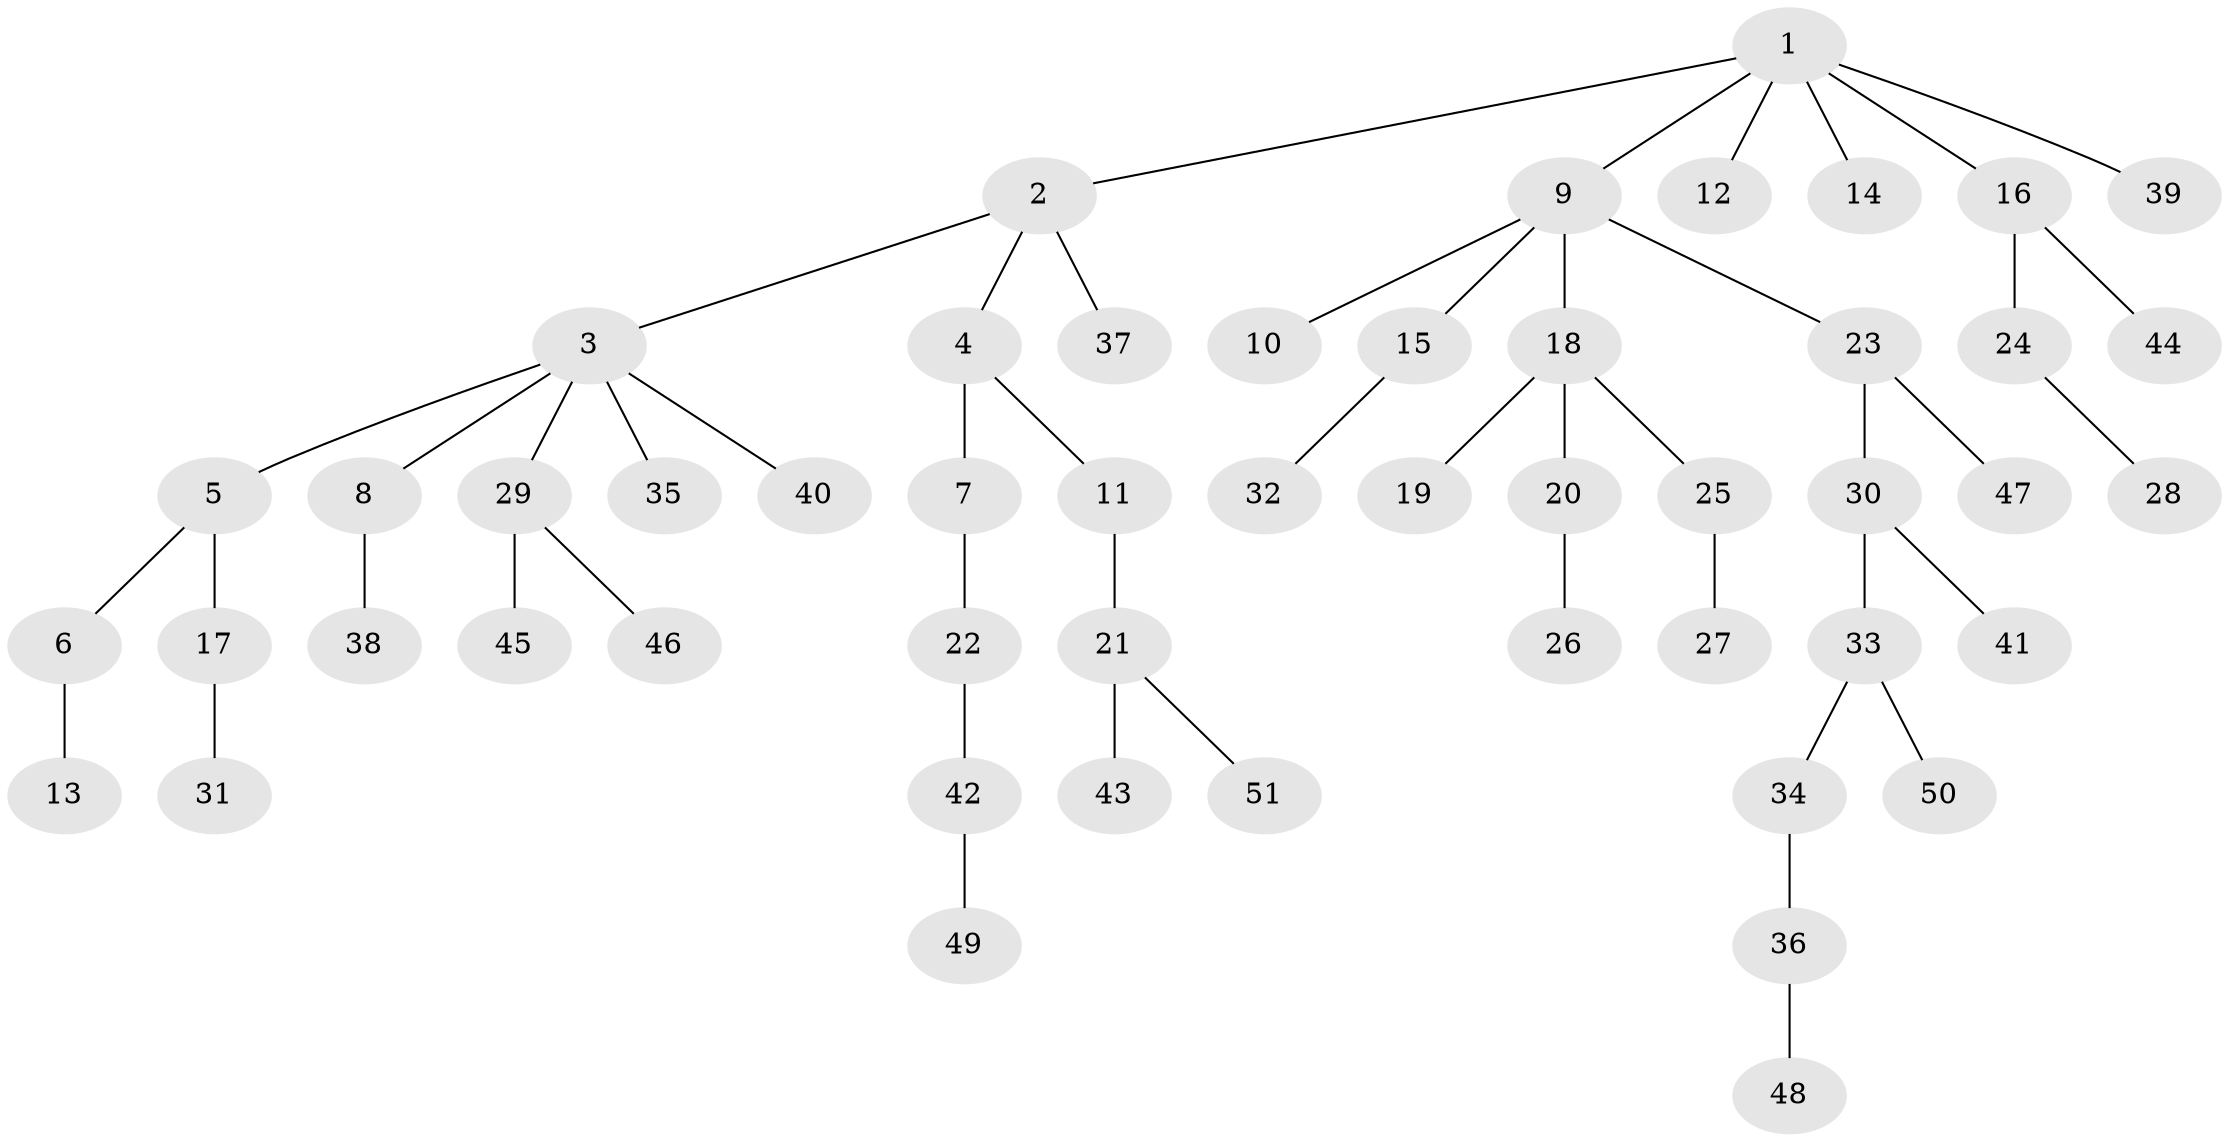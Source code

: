 // Generated by graph-tools (version 1.1) at 2025/11/02/27/25 16:11:26]
// undirected, 51 vertices, 50 edges
graph export_dot {
graph [start="1"]
  node [color=gray90,style=filled];
  1;
  2;
  3;
  4;
  5;
  6;
  7;
  8;
  9;
  10;
  11;
  12;
  13;
  14;
  15;
  16;
  17;
  18;
  19;
  20;
  21;
  22;
  23;
  24;
  25;
  26;
  27;
  28;
  29;
  30;
  31;
  32;
  33;
  34;
  35;
  36;
  37;
  38;
  39;
  40;
  41;
  42;
  43;
  44;
  45;
  46;
  47;
  48;
  49;
  50;
  51;
  1 -- 2;
  1 -- 9;
  1 -- 12;
  1 -- 14;
  1 -- 16;
  1 -- 39;
  2 -- 3;
  2 -- 4;
  2 -- 37;
  3 -- 5;
  3 -- 8;
  3 -- 29;
  3 -- 35;
  3 -- 40;
  4 -- 7;
  4 -- 11;
  5 -- 6;
  5 -- 17;
  6 -- 13;
  7 -- 22;
  8 -- 38;
  9 -- 10;
  9 -- 15;
  9 -- 18;
  9 -- 23;
  11 -- 21;
  15 -- 32;
  16 -- 24;
  16 -- 44;
  17 -- 31;
  18 -- 19;
  18 -- 20;
  18 -- 25;
  20 -- 26;
  21 -- 43;
  21 -- 51;
  22 -- 42;
  23 -- 30;
  23 -- 47;
  24 -- 28;
  25 -- 27;
  29 -- 45;
  29 -- 46;
  30 -- 33;
  30 -- 41;
  33 -- 34;
  33 -- 50;
  34 -- 36;
  36 -- 48;
  42 -- 49;
}
